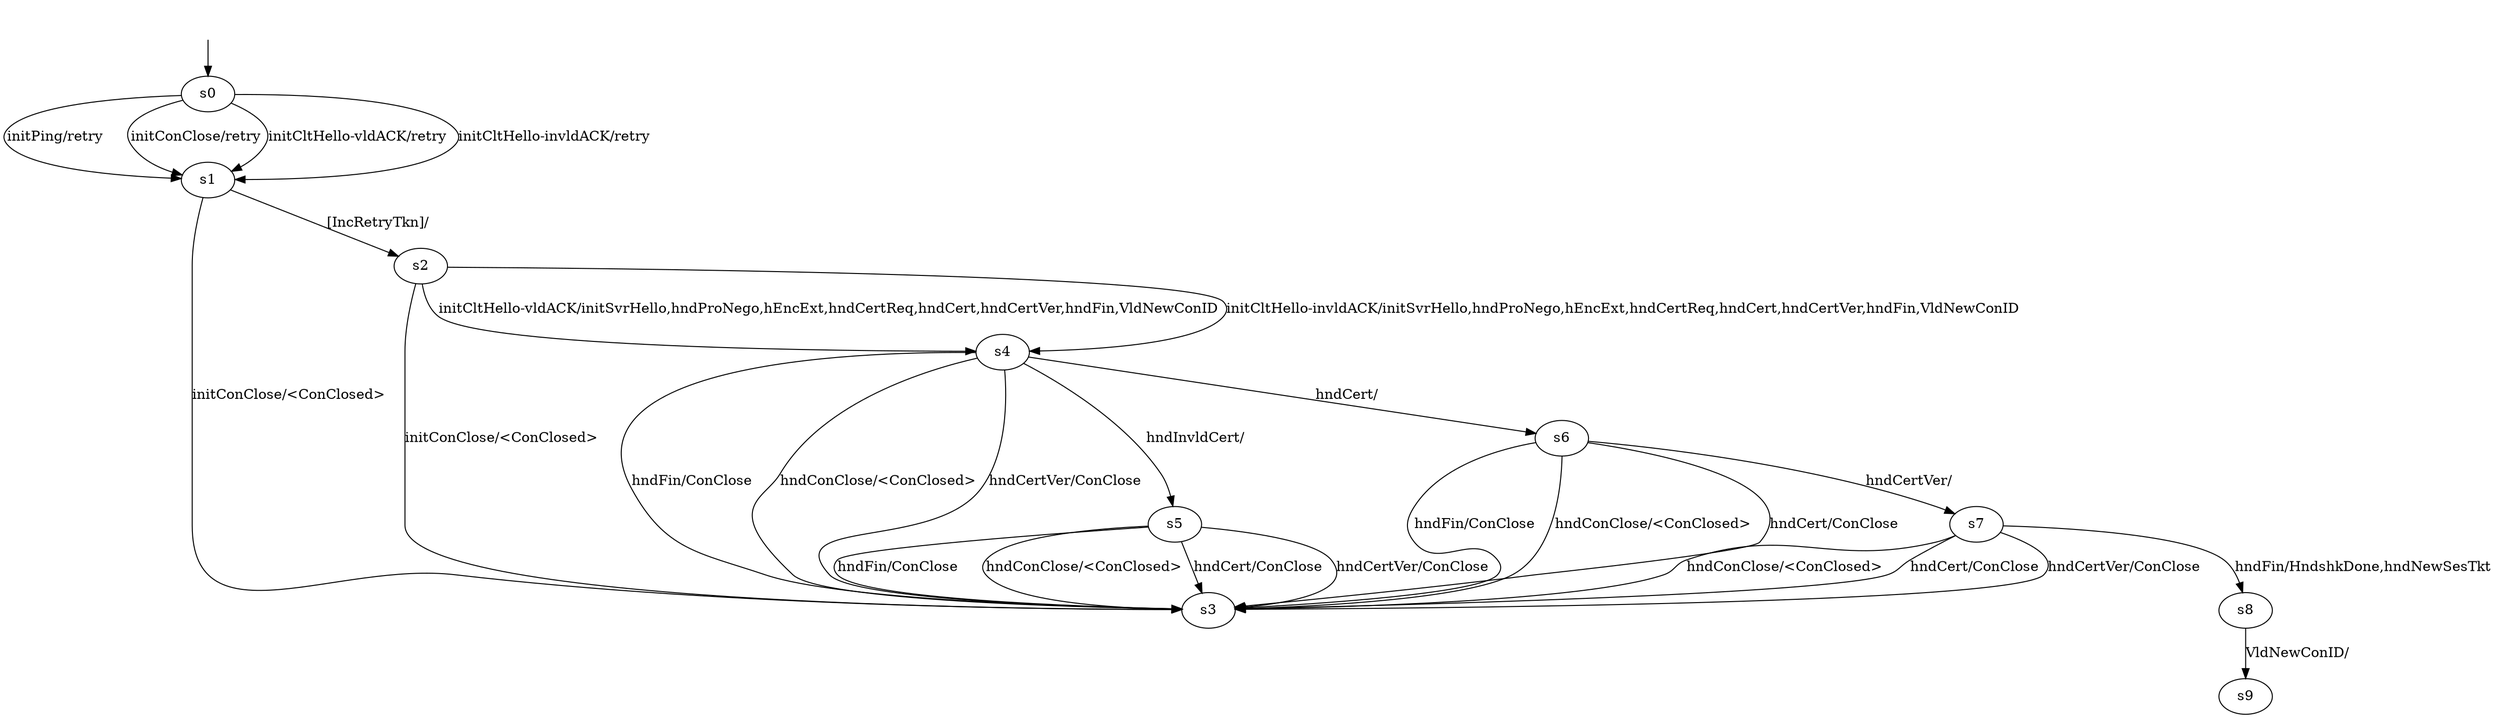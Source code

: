 digraph "quicgoModels/quicgo-BWRCA-0/learnedModel" {
s0 [label=s0];
s1 [label=s1];
s2 [label=s2];
s3 [label=s3];
s4 [label=s4];
s5 [label=s5];
s6 [label=s6];
s7 [label=s7];
s8 [label=s8];
s9 [label=s9];
s0 -> s1  [label="initPing/retry "];
s0 -> s1  [label="initConClose/retry "];
s0 -> s1  [label="initCltHello-vldACK/retry "];
s0 -> s1  [label="initCltHello-invldACK/retry "];
s1 -> s3  [label="initConClose/<ConClosed> "];
s1 -> s2  [label="[IncRetryTkn]/ "];
s2 -> s3  [label="initConClose/<ConClosed> "];
s2 -> s4  [label="initCltHello-vldACK/initSvrHello,hndProNego,hEncExt,hndCertReq,hndCert,hndCertVer,hndFin,VldNewConID "];
s2 -> s4  [label="initCltHello-invldACK/initSvrHello,hndProNego,hEncExt,hndCertReq,hndCert,hndCertVer,hndFin,VldNewConID "];
s4 -> s3  [label="hndFin/ConClose "];
s4 -> s3  [label="hndConClose/<ConClosed> "];
s4 -> s6  [label="hndCert/ "];
s4 -> s5  [label="hndInvldCert/ "];
s4 -> s3  [label="hndCertVer/ConClose "];
s5 -> s3  [label="hndFin/ConClose "];
s5 -> s3  [label="hndConClose/<ConClosed> "];
s5 -> s3  [label="hndCert/ConClose "];
s5 -> s3  [label="hndCertVer/ConClose "];
s6 -> s3  [label="hndFin/ConClose "];
s6 -> s3  [label="hndConClose/<ConClosed> "];
s6 -> s3  [label="hndCert/ConClose "];
s6 -> s7  [label="hndCertVer/ "];
s7 -> s8  [label="hndFin/HndshkDone,hndNewSesTkt "];
s7 -> s3  [label="hndConClose/<ConClosed> "];
s7 -> s3  [label="hndCert/ConClose "];
s7 -> s3  [label="hndCertVer/ConClose "];
s8 -> s9  [label="VldNewConID/ "];
__start0 [label="", shape=none];
__start0 -> s0  [label=""];
}
